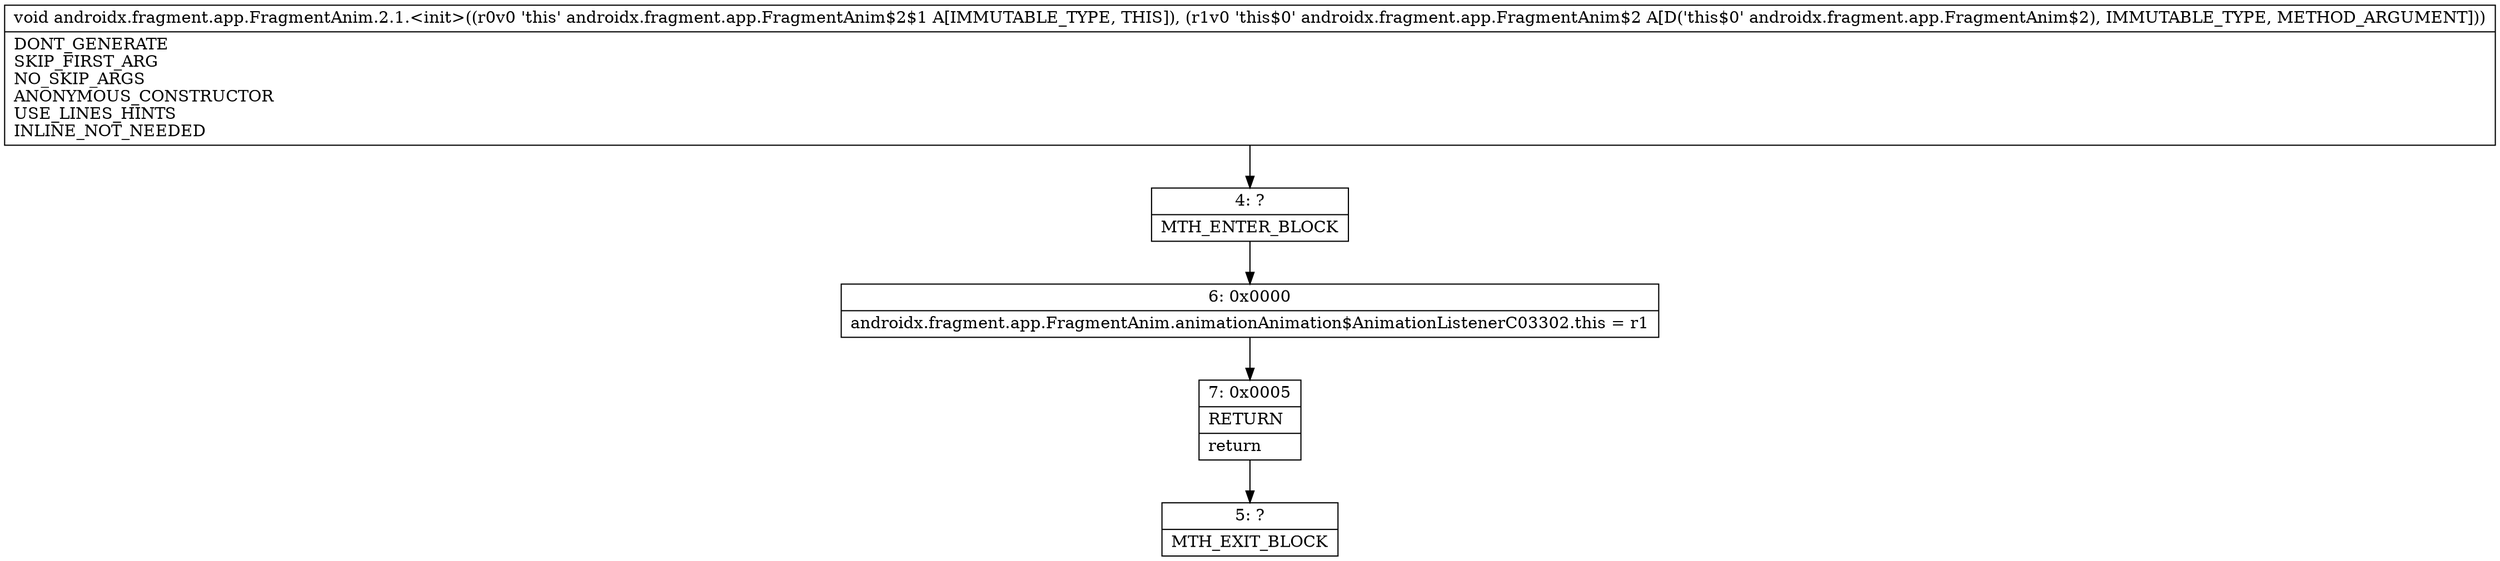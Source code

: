 digraph "CFG forandroidx.fragment.app.FragmentAnim.2.1.\<init\>(Landroidx\/fragment\/app\/FragmentAnim$2;)V" {
Node_4 [shape=record,label="{4\:\ ?|MTH_ENTER_BLOCK\l}"];
Node_6 [shape=record,label="{6\:\ 0x0000|androidx.fragment.app.FragmentAnim.animationAnimation$AnimationListenerC03302.this = r1\l}"];
Node_7 [shape=record,label="{7\:\ 0x0005|RETURN\l|return\l}"];
Node_5 [shape=record,label="{5\:\ ?|MTH_EXIT_BLOCK\l}"];
MethodNode[shape=record,label="{void androidx.fragment.app.FragmentAnim.2.1.\<init\>((r0v0 'this' androidx.fragment.app.FragmentAnim$2$1 A[IMMUTABLE_TYPE, THIS]), (r1v0 'this$0' androidx.fragment.app.FragmentAnim$2 A[D('this$0' androidx.fragment.app.FragmentAnim$2), IMMUTABLE_TYPE, METHOD_ARGUMENT]))  | DONT_GENERATE\lSKIP_FIRST_ARG\lNO_SKIP_ARGS\lANONYMOUS_CONSTRUCTOR\lUSE_LINES_HINTS\lINLINE_NOT_NEEDED\l}"];
MethodNode -> Node_4;Node_4 -> Node_6;
Node_6 -> Node_7;
Node_7 -> Node_5;
}

